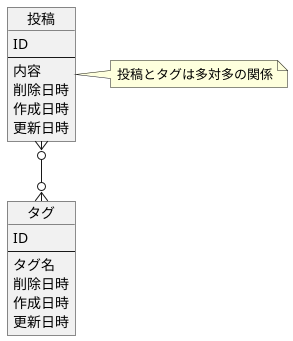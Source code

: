 @startuml タグ

object 投稿 {
  ID
  --
  内容
  削除日時
  作成日時
  更新日時
}

object タグ {
  ID
  --
  タグ名
  削除日時
  作成日時
  更新日時
}

note right of 投稿
投稿とタグは多対多の関係
end note

投稿 }o--o{ タグ

@enduml